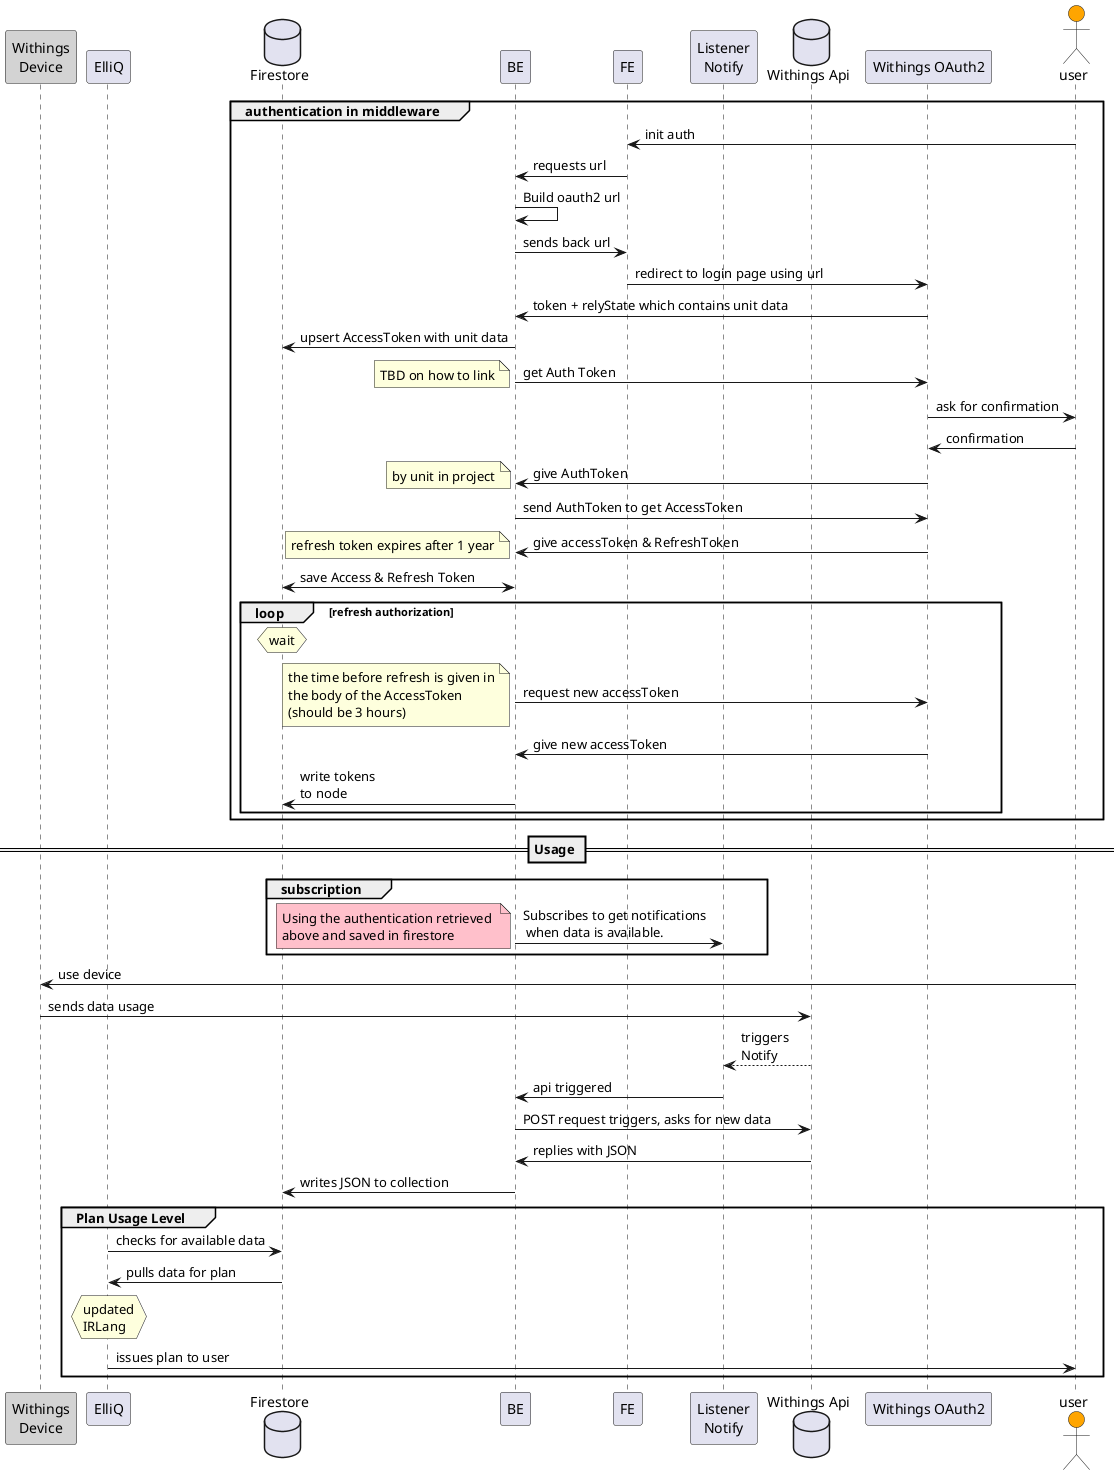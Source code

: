 @startuml
participant "Withings\nDevice" as device #lightGray
participant "ElliQ" as eq
database "Firestore" as firestore
participant "BE" as be
participant "FE" as fe
participant "Listener\nNotify" as notify
database "Withings Api" as withings
participant "Withings OAuth2" as oauth2
actor "user" as user #orange
group authentication in middleware
    user -> fe: init auth
    fe -> be: requests url
    be -> be: Build oauth2 url
    be -> fe: sends back url
    fe -> oauth2: redirect to login page using url
    oauth2 -> be: token + relyState which contains unit data
    be -> firestore: upsert AccessToken with unit data


    '   WithingsAuthModule.getAuth
    be -> oauth2: get Auth Token
    note left: TBD on how to link
    oauth2-> user: ask for confirmation
    user -> oauth2: confirmation

    oauth2 -> be: give AuthToken
    note left: by unit in project
    be -> oauth2: send AuthToken to get AccessToken
    oauth2 -> be: give accessToken & RefreshToken
    note left: refresh token expires after 1 year
    be <-> firestore: save Access & Refresh Token
    loop refresh authorization
    hnote over firestore: wait
    be -> oauth2: request new accessToken
    note left: the time before refresh is given in\nthe body of the AccessToken\n(should be 3 hours)

    oauth2 -> be: give new accessToken
    be -> firestore: write tokens \nto node
    end
end

== Usage ==

group subscription
    be -> notify: Subscribes to get notifications\n when data is available.
    note left #pink: Using the authentication retrieved \nabove and saved in firestore
end

user -> device: use device
device -> withings: sends data usage
notify <-- withings: triggers \nNotify
notify -> be: api triggered
be -> withings: POST request triggers, asks for new data
withings -> be: replies with JSON
be -> firestore: writes JSON to collection

group Plan Usage Level
    eq->firestore: checks for available data
    eq<-firestore: pulls data for plan
    hnote over eq: updated\nIRLang
    eq->user: issues plan to user
end

@enduml